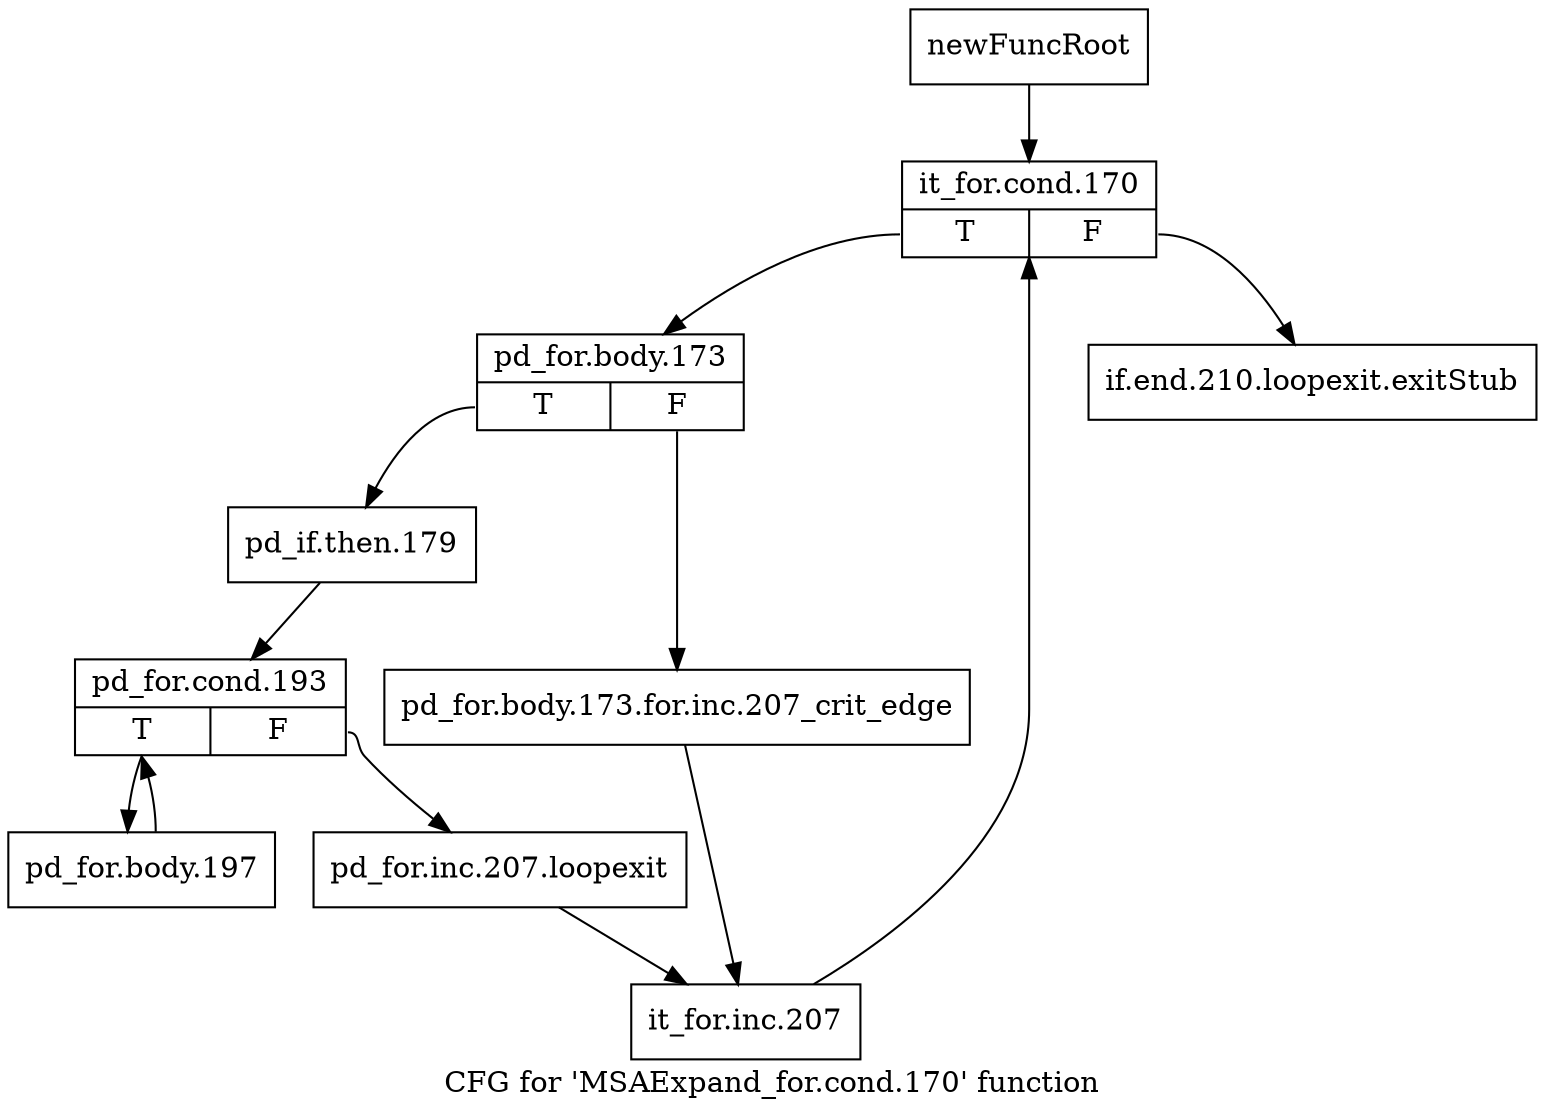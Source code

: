 digraph "CFG for 'MSAExpand_for.cond.170' function" {
	label="CFG for 'MSAExpand_for.cond.170' function";

	Node0x3347200 [shape=record,label="{newFuncRoot}"];
	Node0x3347200 -> Node0x33472a0;
	Node0x3347250 [shape=record,label="{if.end.210.loopexit.exitStub}"];
	Node0x33472a0 [shape=record,label="{it_for.cond.170|{<s0>T|<s1>F}}"];
	Node0x33472a0:s0 -> Node0x33472f0;
	Node0x33472a0:s1 -> Node0x3347250;
	Node0x33472f0 [shape=record,label="{pd_for.body.173|{<s0>T|<s1>F}}"];
	Node0x33472f0:s0 -> Node0x3347390;
	Node0x33472f0:s1 -> Node0x3347340;
	Node0x3347340 [shape=record,label="{pd_for.body.173.for.inc.207_crit_edge}"];
	Node0x3347340 -> Node0x3347480;
	Node0x3347390 [shape=record,label="{pd_if.then.179}"];
	Node0x3347390 -> Node0x33473e0;
	Node0x33473e0 [shape=record,label="{pd_for.cond.193|{<s0>T|<s1>F}}"];
	Node0x33473e0:s0 -> Node0x33474d0;
	Node0x33473e0:s1 -> Node0x3347430;
	Node0x3347430 [shape=record,label="{pd_for.inc.207.loopexit}"];
	Node0x3347430 -> Node0x3347480;
	Node0x3347480 [shape=record,label="{it_for.inc.207}"];
	Node0x3347480 -> Node0x33472a0;
	Node0x33474d0 [shape=record,label="{pd_for.body.197}"];
	Node0x33474d0 -> Node0x33473e0;
}
